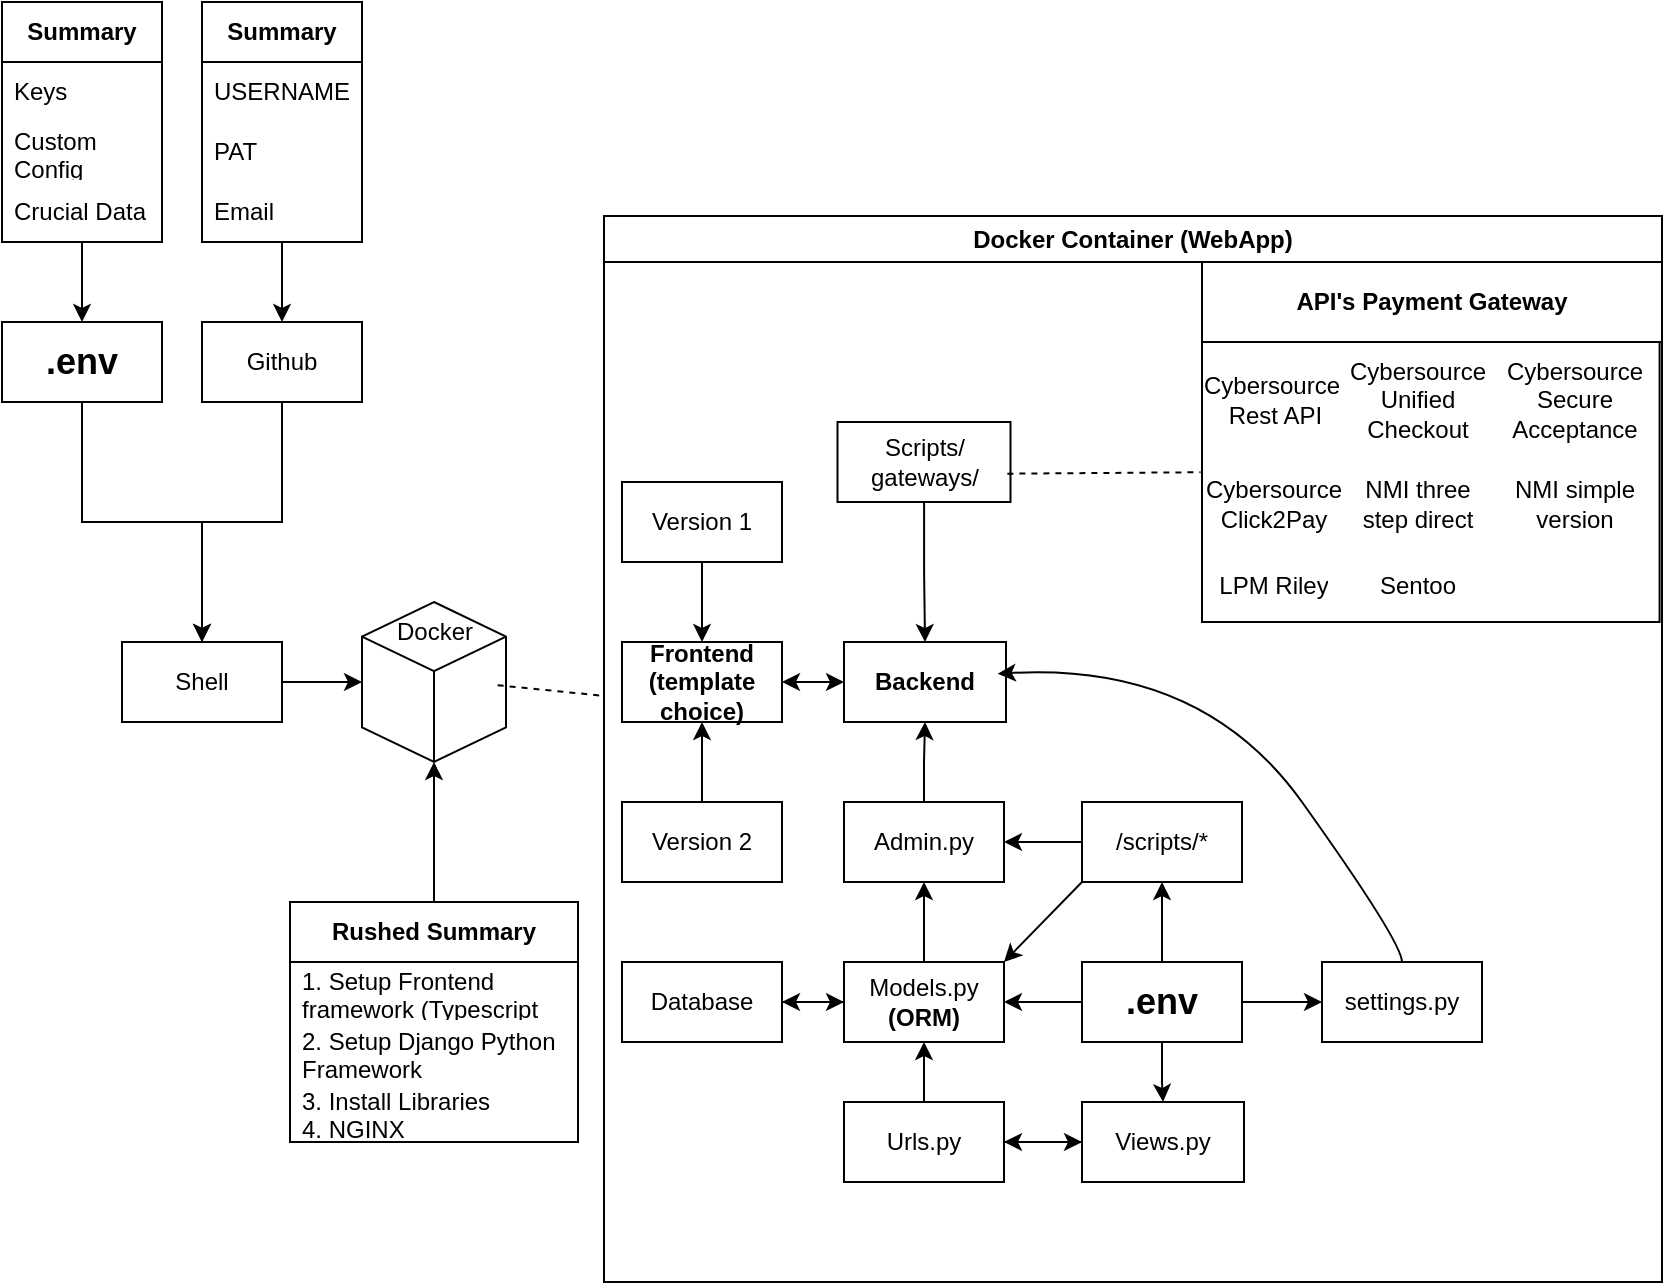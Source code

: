 <mxfile version="24.9.0">
  <diagram name="Page-1" id="5XQCCtlT2cZZVClSk08m">
    <mxGraphModel dx="995" dy="552" grid="1" gridSize="10" guides="1" tooltips="1" connect="1" arrows="1" fold="1" page="1" pageScale="1" pageWidth="850" pageHeight="1100" math="0" shadow="0">
      <root>
        <mxCell id="0" />
        <mxCell id="1" parent="0" />
        <mxCell id="FwX_ngY_f6qnITPpui5Y-27" style="edgeStyle=orthogonalEdgeStyle;rounded=0;orthogonalLoop=1;jettySize=auto;html=1;" edge="1" parent="1" source="FwX_ngY_f6qnITPpui5Y-18" target="FwX_ngY_f6qnITPpui5Y-19">
          <mxGeometry relative="1" as="geometry" />
        </mxCell>
        <mxCell id="FwX_ngY_f6qnITPpui5Y-18" value="&lt;div&gt;&lt;b&gt;&lt;font style=&quot;font-size: 18px;&quot;&gt;.env&lt;/font&gt;&lt;/b&gt;&lt;/div&gt;" style="rounded=0;whiteSpace=wrap;html=1;" vertex="1" parent="1">
          <mxGeometry x="20" y="160" width="80" height="40" as="geometry" />
        </mxCell>
        <mxCell id="FwX_ngY_f6qnITPpui5Y-21" style="edgeStyle=orthogonalEdgeStyle;rounded=0;orthogonalLoop=1;jettySize=auto;html=1;entryX=0;entryY=0.5;entryDx=0;entryDy=0;" edge="1" parent="1" source="FwX_ngY_f6qnITPpui5Y-19">
          <mxGeometry relative="1" as="geometry">
            <mxPoint x="200" y="340" as="targetPoint" />
          </mxGeometry>
        </mxCell>
        <mxCell id="FwX_ngY_f6qnITPpui5Y-19" value="Shell" style="rounded=0;whiteSpace=wrap;html=1;" vertex="1" parent="1">
          <mxGeometry x="80" y="320" width="80" height="40" as="geometry" />
        </mxCell>
        <mxCell id="FwX_ngY_f6qnITPpui5Y-28" style="edgeStyle=orthogonalEdgeStyle;rounded=0;orthogonalLoop=1;jettySize=auto;html=1;entryX=0.5;entryY=0;entryDx=0;entryDy=0;" edge="1" parent="1" source="FwX_ngY_f6qnITPpui5Y-20" target="FwX_ngY_f6qnITPpui5Y-19">
          <mxGeometry relative="1" as="geometry" />
        </mxCell>
        <mxCell id="FwX_ngY_f6qnITPpui5Y-20" value="&lt;div&gt;Github&lt;/div&gt;" style="rounded=0;whiteSpace=wrap;html=1;" vertex="1" parent="1">
          <mxGeometry x="120" y="160" width="80" height="40" as="geometry" />
        </mxCell>
        <mxCell id="FwX_ngY_f6qnITPpui5Y-29" value="&lt;div&gt;&lt;/div&gt;" style="html=1;whiteSpace=wrap;shape=isoCube2;backgroundOutline=1;isoAngle=15;" vertex="1" parent="1">
          <mxGeometry x="200" y="300" width="72" height="80" as="geometry" />
        </mxCell>
        <mxCell id="FwX_ngY_f6qnITPpui5Y-30" value="Docker" style="text;html=1;align=center;verticalAlign=middle;resizable=0;points=[];autosize=1;strokeColor=none;fillColor=none;" vertex="1" parent="1">
          <mxGeometry x="206" y="300" width="60" height="30" as="geometry" />
        </mxCell>
        <mxCell id="FwX_ngY_f6qnITPpui5Y-31" value="&lt;b&gt;Rushed Summary&lt;/b&gt;" style="swimlane;fontStyle=0;childLayout=stackLayout;horizontal=1;startSize=30;horizontalStack=0;resizeParent=1;resizeParentMax=0;resizeLast=0;collapsible=1;marginBottom=0;whiteSpace=wrap;html=1;" vertex="1" parent="1">
          <mxGeometry x="164" y="450" width="144" height="120" as="geometry" />
        </mxCell>
        <mxCell id="FwX_ngY_f6qnITPpui5Y-32" value="1. Setup Frontend framework (Typescript React Frontend)" style="text;strokeColor=none;fillColor=none;align=left;verticalAlign=middle;spacingLeft=4;spacingRight=4;overflow=hidden;points=[[0,0.5],[1,0.5]];portConstraint=eastwest;rotatable=0;whiteSpace=wrap;html=1;" vertex="1" parent="FwX_ngY_f6qnITPpui5Y-31">
          <mxGeometry y="30" width="144" height="30" as="geometry" />
        </mxCell>
        <mxCell id="FwX_ngY_f6qnITPpui5Y-33" value="2. Setup Django Python Framework" style="text;strokeColor=none;fillColor=none;align=left;verticalAlign=middle;spacingLeft=4;spacingRight=4;overflow=hidden;points=[[0,0.5],[1,0.5]];portConstraint=eastwest;rotatable=0;whiteSpace=wrap;html=1;" vertex="1" parent="FwX_ngY_f6qnITPpui5Y-31">
          <mxGeometry y="60" width="144" height="30" as="geometry" />
        </mxCell>
        <mxCell id="FwX_ngY_f6qnITPpui5Y-34" value="3. Install Libraries&lt;br&gt;4. NGINX" style="text;strokeColor=none;fillColor=none;align=left;verticalAlign=middle;spacingLeft=4;spacingRight=4;overflow=hidden;points=[[0,0.5],[1,0.5]];portConstraint=eastwest;rotatable=0;whiteSpace=wrap;html=1;" vertex="1" parent="FwX_ngY_f6qnITPpui5Y-31">
          <mxGeometry y="90" width="144" height="30" as="geometry" />
        </mxCell>
        <mxCell id="FwX_ngY_f6qnITPpui5Y-35" style="edgeStyle=orthogonalEdgeStyle;rounded=0;orthogonalLoop=1;jettySize=auto;html=1;entryX=0.5;entryY=1;entryDx=0;entryDy=0;entryPerimeter=0;" edge="1" parent="1" source="FwX_ngY_f6qnITPpui5Y-31" target="FwX_ngY_f6qnITPpui5Y-29">
          <mxGeometry relative="1" as="geometry" />
        </mxCell>
        <mxCell id="FwX_ngY_f6qnITPpui5Y-38" value="Docker Container (WebApp)" style="swimlane;whiteSpace=wrap;html=1;" vertex="1" parent="1">
          <mxGeometry x="321" y="107" width="529" height="533" as="geometry" />
        </mxCell>
        <mxCell id="FwX_ngY_f6qnITPpui5Y-85" style="edgeStyle=orthogonalEdgeStyle;rounded=0;orthogonalLoop=1;jettySize=auto;html=1;entryX=0.5;entryY=1;entryDx=0;entryDy=0;" edge="1" parent="FwX_ngY_f6qnITPpui5Y-38" source="FwX_ngY_f6qnITPpui5Y-2" target="FwX_ngY_f6qnITPpui5Y-4">
          <mxGeometry relative="1" as="geometry" />
        </mxCell>
        <mxCell id="FwX_ngY_f6qnITPpui5Y-2" value="&lt;div&gt;Version 2&lt;/div&gt;" style="rounded=0;whiteSpace=wrap;html=1;" vertex="1" parent="FwX_ngY_f6qnITPpui5Y-38">
          <mxGeometry x="9" y="293" width="80" height="40" as="geometry" />
        </mxCell>
        <mxCell id="FwX_ngY_f6qnITPpui5Y-4" value="&lt;div&gt;&lt;b&gt;Frontend&lt;br&gt;(template choice)&lt;/b&gt;&lt;/div&gt;" style="rounded=0;whiteSpace=wrap;html=1;" vertex="1" parent="FwX_ngY_f6qnITPpui5Y-38">
          <mxGeometry x="9" y="213" width="80" height="40" as="geometry" />
        </mxCell>
        <mxCell id="FwX_ngY_f6qnITPpui5Y-84" style="edgeStyle=orthogonalEdgeStyle;rounded=0;orthogonalLoop=1;jettySize=auto;html=1;" edge="1" parent="FwX_ngY_f6qnITPpui5Y-38" source="FwX_ngY_f6qnITPpui5Y-5" target="FwX_ngY_f6qnITPpui5Y-4">
          <mxGeometry relative="1" as="geometry" />
        </mxCell>
        <mxCell id="FwX_ngY_f6qnITPpui5Y-5" value="&lt;div&gt;Version 1&lt;/div&gt;" style="rounded=0;whiteSpace=wrap;html=1;" vertex="1" parent="FwX_ngY_f6qnITPpui5Y-38">
          <mxGeometry x="9" y="133" width="80" height="40" as="geometry" />
        </mxCell>
        <mxCell id="FwX_ngY_f6qnITPpui5Y-111" style="edgeStyle=orthogonalEdgeStyle;rounded=0;orthogonalLoop=1;jettySize=auto;html=1;entryX=0.5;entryY=1;entryDx=0;entryDy=0;" edge="1" parent="FwX_ngY_f6qnITPpui5Y-38" source="FwX_ngY_f6qnITPpui5Y-7" target="FwX_ngY_f6qnITPpui5Y-15">
          <mxGeometry relative="1" as="geometry" />
        </mxCell>
        <mxCell id="FwX_ngY_f6qnITPpui5Y-112" style="edgeStyle=orthogonalEdgeStyle;rounded=0;orthogonalLoop=1;jettySize=auto;html=1;" edge="1" parent="FwX_ngY_f6qnITPpui5Y-38" source="FwX_ngY_f6qnITPpui5Y-7" target="FwX_ngY_f6qnITPpui5Y-106">
          <mxGeometry relative="1" as="geometry" />
        </mxCell>
        <mxCell id="FwX_ngY_f6qnITPpui5Y-7" value="Urls.py" style="rounded=0;whiteSpace=wrap;html=1;" vertex="1" parent="FwX_ngY_f6qnITPpui5Y-38">
          <mxGeometry x="120" y="443" width="80" height="40" as="geometry" />
        </mxCell>
        <mxCell id="FwX_ngY_f6qnITPpui5Y-8" value="&lt;div&gt;&lt;b&gt;Backend&lt;/b&gt;&lt;/div&gt;" style="rounded=0;whiteSpace=wrap;html=1;" vertex="1" parent="FwX_ngY_f6qnITPpui5Y-38">
          <mxGeometry x="120" y="213" width="81" height="40" as="geometry" />
        </mxCell>
        <mxCell id="FwX_ngY_f6qnITPpui5Y-94" style="edgeStyle=orthogonalEdgeStyle;rounded=0;orthogonalLoop=1;jettySize=auto;html=1;" edge="1" parent="FwX_ngY_f6qnITPpui5Y-38" source="FwX_ngY_f6qnITPpui5Y-9" target="FwX_ngY_f6qnITPpui5Y-8">
          <mxGeometry relative="1" as="geometry" />
        </mxCell>
        <mxCell id="FwX_ngY_f6qnITPpui5Y-9" value="&lt;div&gt;Scripts/&lt;/div&gt;&lt;div&gt;gateways/&lt;/div&gt;" style="rounded=0;whiteSpace=wrap;html=1;" vertex="1" parent="FwX_ngY_f6qnITPpui5Y-38">
          <mxGeometry x="116.75" y="103" width="86.5" height="40" as="geometry" />
        </mxCell>
        <mxCell id="FwX_ngY_f6qnITPpui5Y-98" style="edgeStyle=orthogonalEdgeStyle;rounded=0;orthogonalLoop=1;jettySize=auto;html=1;entryX=0.5;entryY=1;entryDx=0;entryDy=0;" edge="1" parent="FwX_ngY_f6qnITPpui5Y-38" source="FwX_ngY_f6qnITPpui5Y-15" target="FwX_ngY_f6qnITPpui5Y-97">
          <mxGeometry relative="1" as="geometry" />
        </mxCell>
        <mxCell id="FwX_ngY_f6qnITPpui5Y-104" style="edgeStyle=orthogonalEdgeStyle;rounded=0;orthogonalLoop=1;jettySize=auto;html=1;entryX=1;entryY=0.5;entryDx=0;entryDy=0;" edge="1" parent="FwX_ngY_f6qnITPpui5Y-38" source="FwX_ngY_f6qnITPpui5Y-15" target="FwX_ngY_f6qnITPpui5Y-17">
          <mxGeometry relative="1" as="geometry" />
        </mxCell>
        <mxCell id="FwX_ngY_f6qnITPpui5Y-15" value="&lt;div&gt;Models.py&lt;br&gt;&lt;b&gt;(ORM)&lt;/b&gt;&lt;br&gt;&lt;/div&gt;" style="rounded=0;whiteSpace=wrap;html=1;" vertex="1" parent="FwX_ngY_f6qnITPpui5Y-38">
          <mxGeometry x="120" y="373" width="80" height="40" as="geometry" />
        </mxCell>
        <mxCell id="FwX_ngY_f6qnITPpui5Y-77" value="" style="group" vertex="1" connectable="0" parent="FwX_ngY_f6qnITPpui5Y-38">
          <mxGeometry x="299" y="23" width="230" height="190" as="geometry" />
        </mxCell>
        <mxCell id="FwX_ngY_f6qnITPpui5Y-12" value="&lt;div&gt;&lt;b&gt;API&#39;s Payment Gateway&lt;/b&gt;&lt;/div&gt;" style="rounded=0;whiteSpace=wrap;html=1;" vertex="1" parent="FwX_ngY_f6qnITPpui5Y-77">
          <mxGeometry width="230.0" height="40" as="geometry" />
        </mxCell>
        <mxCell id="FwX_ngY_f6qnITPpui5Y-64" value="" style="shape=table;html=1;whiteSpace=wrap;startSize=0;container=1;collapsible=0;childLayout=tableLayout;columnLines=0;rowLines=0;fontSize=16;strokeColor=default;" vertex="1" parent="FwX_ngY_f6qnITPpui5Y-77">
          <mxGeometry y="40" width="228.796" height="140" as="geometry" />
        </mxCell>
        <mxCell id="FwX_ngY_f6qnITPpui5Y-65" value="" style="shape=tableRow;horizontal=0;startSize=0;swimlaneHead=0;swimlaneBody=0;top=0;left=0;bottom=0;right=0;collapsible=0;dropTarget=0;fillColor=none;points=[[0,0.5],[1,0.5]];portConstraint=eastwest;fontSize=16;strokeColor=inherit;" vertex="1" parent="FwX_ngY_f6qnITPpui5Y-64">
          <mxGeometry width="228.796" height="58" as="geometry" />
        </mxCell>
        <mxCell id="FwX_ngY_f6qnITPpui5Y-66" value="Cybersource&amp;nbsp;&lt;div&gt;Rest API&lt;/div&gt;" style="shape=partialRectangle;html=1;whiteSpace=wrap;connectable=0;fillColor=none;top=0;left=0;bottom=0;right=0;overflow=hidden;fontSize=12;strokeColor=inherit;" vertex="1" parent="FwX_ngY_f6qnITPpui5Y-65">
          <mxGeometry width="72" height="58" as="geometry">
            <mxRectangle width="72" height="58" as="alternateBounds" />
          </mxGeometry>
        </mxCell>
        <mxCell id="FwX_ngY_f6qnITPpui5Y-67" value="Cybersource Unified Checkout" style="shape=partialRectangle;html=1;whiteSpace=wrap;connectable=0;fillColor=none;top=0;left=0;bottom=0;right=0;overflow=hidden;fontSize=12;strokeColor=inherit;" vertex="1" parent="FwX_ngY_f6qnITPpui5Y-65">
          <mxGeometry x="72" width="72" height="58" as="geometry">
            <mxRectangle width="72" height="58" as="alternateBounds" />
          </mxGeometry>
        </mxCell>
        <mxCell id="FwX_ngY_f6qnITPpui5Y-68" value="Cybersource Secure Acceptance" style="shape=partialRectangle;html=1;whiteSpace=wrap;connectable=0;fillColor=none;top=0;left=0;bottom=0;right=0;overflow=hidden;fontSize=12;strokeColor=inherit;" vertex="1" parent="FwX_ngY_f6qnITPpui5Y-65">
          <mxGeometry x="144" width="85" height="58" as="geometry">
            <mxRectangle width="85" height="58" as="alternateBounds" />
          </mxGeometry>
        </mxCell>
        <mxCell id="FwX_ngY_f6qnITPpui5Y-69" value="" style="shape=tableRow;horizontal=0;startSize=0;swimlaneHead=0;swimlaneBody=0;top=0;left=0;bottom=0;right=0;collapsible=0;dropTarget=0;fillColor=none;points=[[0,0.5],[1,0.5]];portConstraint=eastwest;fontSize=16;strokeColor=inherit;" vertex="1" parent="FwX_ngY_f6qnITPpui5Y-64">
          <mxGeometry y="58" width="228.796" height="46" as="geometry" />
        </mxCell>
        <mxCell id="FwX_ngY_f6qnITPpui5Y-70" value="Cybersource Click2Pay" style="shape=partialRectangle;html=1;whiteSpace=wrap;connectable=0;fillColor=none;top=0;left=0;bottom=0;right=0;overflow=hidden;fontSize=12;strokeColor=inherit;" vertex="1" parent="FwX_ngY_f6qnITPpui5Y-69">
          <mxGeometry width="72" height="46" as="geometry">
            <mxRectangle width="72" height="46" as="alternateBounds" />
          </mxGeometry>
        </mxCell>
        <mxCell id="FwX_ngY_f6qnITPpui5Y-71" value="NMI three step direct" style="shape=partialRectangle;html=1;whiteSpace=wrap;connectable=0;fillColor=none;top=0;left=0;bottom=0;right=0;overflow=hidden;fontSize=12;strokeColor=inherit;" vertex="1" parent="FwX_ngY_f6qnITPpui5Y-69">
          <mxGeometry x="72" width="72" height="46" as="geometry">
            <mxRectangle width="72" height="46" as="alternateBounds" />
          </mxGeometry>
        </mxCell>
        <mxCell id="FwX_ngY_f6qnITPpui5Y-72" value="NMI simple version" style="shape=partialRectangle;html=1;whiteSpace=wrap;connectable=0;fillColor=none;top=0;left=0;bottom=0;right=0;overflow=hidden;fontSize=12;strokeColor=inherit;" vertex="1" parent="FwX_ngY_f6qnITPpui5Y-69">
          <mxGeometry x="144" width="85" height="46" as="geometry">
            <mxRectangle width="85" height="46" as="alternateBounds" />
          </mxGeometry>
        </mxCell>
        <mxCell id="FwX_ngY_f6qnITPpui5Y-73" value="" style="shape=tableRow;horizontal=0;startSize=0;swimlaneHead=0;swimlaneBody=0;top=0;left=0;bottom=0;right=0;collapsible=0;dropTarget=0;fillColor=none;points=[[0,0.5],[1,0.5]];portConstraint=eastwest;fontSize=16;strokeColor=inherit;" vertex="1" parent="FwX_ngY_f6qnITPpui5Y-64">
          <mxGeometry y="104" width="228.796" height="36" as="geometry" />
        </mxCell>
        <mxCell id="FwX_ngY_f6qnITPpui5Y-74" value="LPM Riley" style="shape=partialRectangle;html=1;whiteSpace=wrap;connectable=0;fillColor=none;top=0;left=0;bottom=0;right=0;overflow=hidden;fontSize=12;strokeColor=inherit;" vertex="1" parent="FwX_ngY_f6qnITPpui5Y-73">
          <mxGeometry width="72" height="36" as="geometry">
            <mxRectangle width="72" height="36" as="alternateBounds" />
          </mxGeometry>
        </mxCell>
        <mxCell id="FwX_ngY_f6qnITPpui5Y-75" value="Sentoo" style="shape=partialRectangle;html=1;whiteSpace=wrap;connectable=0;fillColor=none;top=0;left=0;bottom=0;right=0;overflow=hidden;fontSize=12;strokeColor=inherit;" vertex="1" parent="FwX_ngY_f6qnITPpui5Y-73">
          <mxGeometry x="72" width="72" height="36" as="geometry">
            <mxRectangle width="72" height="36" as="alternateBounds" />
          </mxGeometry>
        </mxCell>
        <mxCell id="FwX_ngY_f6qnITPpui5Y-76" value="" style="shape=partialRectangle;html=1;whiteSpace=wrap;connectable=0;fillColor=none;top=0;left=0;bottom=0;right=0;overflow=hidden;fontSize=12;strokeColor=inherit;" vertex="1" parent="FwX_ngY_f6qnITPpui5Y-73">
          <mxGeometry x="144" width="85" height="36" as="geometry">
            <mxRectangle width="85" height="36" as="alternateBounds" />
          </mxGeometry>
        </mxCell>
        <mxCell id="FwX_ngY_f6qnITPpui5Y-103" style="edgeStyle=orthogonalEdgeStyle;rounded=0;orthogonalLoop=1;jettySize=auto;html=1;entryX=0;entryY=0.5;entryDx=0;entryDy=0;" edge="1" parent="FwX_ngY_f6qnITPpui5Y-38" source="FwX_ngY_f6qnITPpui5Y-17" target="FwX_ngY_f6qnITPpui5Y-15">
          <mxGeometry relative="1" as="geometry" />
        </mxCell>
        <mxCell id="FwX_ngY_f6qnITPpui5Y-17" value="Database" style="rounded=0;whiteSpace=wrap;html=1;" vertex="1" parent="FwX_ngY_f6qnITPpui5Y-38">
          <mxGeometry x="9" y="373" width="80" height="40" as="geometry" />
        </mxCell>
        <mxCell id="FwX_ngY_f6qnITPpui5Y-83" value="" style="endArrow=none;dashed=1;html=1;rounded=0;exitX=0.982;exitY=0.646;exitDx=0;exitDy=0;exitPerimeter=0;entryX=-0.003;entryY=0.155;entryDx=0;entryDy=0;entryPerimeter=0;" edge="1" parent="FwX_ngY_f6qnITPpui5Y-38" source="FwX_ngY_f6qnITPpui5Y-9" target="FwX_ngY_f6qnITPpui5Y-69">
          <mxGeometry width="50" height="50" relative="1" as="geometry">
            <mxPoint x="239" y="173" as="sourcePoint" />
            <mxPoint x="289" y="123" as="targetPoint" />
          </mxGeometry>
        </mxCell>
        <mxCell id="FwX_ngY_f6qnITPpui5Y-110" style="edgeStyle=orthogonalEdgeStyle;rounded=0;orthogonalLoop=1;jettySize=auto;html=1;entryX=0.5;entryY=1;entryDx=0;entryDy=0;" edge="1" parent="FwX_ngY_f6qnITPpui5Y-38" source="FwX_ngY_f6qnITPpui5Y-97" target="FwX_ngY_f6qnITPpui5Y-8">
          <mxGeometry relative="1" as="geometry" />
        </mxCell>
        <mxCell id="FwX_ngY_f6qnITPpui5Y-97" value="&lt;div&gt;Admin.py&lt;/div&gt;" style="rounded=0;whiteSpace=wrap;html=1;" vertex="1" parent="FwX_ngY_f6qnITPpui5Y-38">
          <mxGeometry x="120" y="293" width="80" height="40" as="geometry" />
        </mxCell>
        <mxCell id="FwX_ngY_f6qnITPpui5Y-114" style="edgeStyle=orthogonalEdgeStyle;rounded=0;orthogonalLoop=1;jettySize=auto;html=1;entryX=1;entryY=0.5;entryDx=0;entryDy=0;" edge="1" parent="FwX_ngY_f6qnITPpui5Y-38" source="FwX_ngY_f6qnITPpui5Y-101" target="FwX_ngY_f6qnITPpui5Y-15">
          <mxGeometry relative="1" as="geometry" />
        </mxCell>
        <mxCell id="FwX_ngY_f6qnITPpui5Y-115" style="edgeStyle=orthogonalEdgeStyle;rounded=0;orthogonalLoop=1;jettySize=auto;html=1;entryX=0.5;entryY=0;entryDx=0;entryDy=0;" edge="1" parent="FwX_ngY_f6qnITPpui5Y-38" source="FwX_ngY_f6qnITPpui5Y-101" target="FwX_ngY_f6qnITPpui5Y-106">
          <mxGeometry relative="1" as="geometry" />
        </mxCell>
        <mxCell id="FwX_ngY_f6qnITPpui5Y-116" value="" style="edgeStyle=orthogonalEdgeStyle;rounded=0;orthogonalLoop=1;jettySize=auto;html=1;" edge="1" parent="FwX_ngY_f6qnITPpui5Y-38" source="FwX_ngY_f6qnITPpui5Y-101" target="FwX_ngY_f6qnITPpui5Y-108">
          <mxGeometry relative="1" as="geometry" />
        </mxCell>
        <mxCell id="FwX_ngY_f6qnITPpui5Y-120" value="" style="edgeStyle=orthogonalEdgeStyle;rounded=0;orthogonalLoop=1;jettySize=auto;html=1;" edge="1" parent="FwX_ngY_f6qnITPpui5Y-38" source="FwX_ngY_f6qnITPpui5Y-101" target="FwX_ngY_f6qnITPpui5Y-107">
          <mxGeometry relative="1" as="geometry" />
        </mxCell>
        <mxCell id="FwX_ngY_f6qnITPpui5Y-101" value="&lt;div&gt;&lt;b&gt;&lt;font style=&quot;font-size: 18px;&quot;&gt;.env&lt;/font&gt;&lt;/b&gt;&lt;/div&gt;" style="rounded=0;whiteSpace=wrap;html=1;" vertex="1" parent="FwX_ngY_f6qnITPpui5Y-38">
          <mxGeometry x="239" y="373" width="80" height="40" as="geometry" />
        </mxCell>
        <mxCell id="FwX_ngY_f6qnITPpui5Y-113" style="edgeStyle=orthogonalEdgeStyle;rounded=0;orthogonalLoop=1;jettySize=auto;html=1;entryX=1;entryY=0.5;entryDx=0;entryDy=0;" edge="1" parent="FwX_ngY_f6qnITPpui5Y-38" source="FwX_ngY_f6qnITPpui5Y-106" target="FwX_ngY_f6qnITPpui5Y-7">
          <mxGeometry relative="1" as="geometry" />
        </mxCell>
        <mxCell id="FwX_ngY_f6qnITPpui5Y-106" value="&lt;div&gt;Views.py&lt;/div&gt;" style="rounded=0;whiteSpace=wrap;html=1;" vertex="1" parent="FwX_ngY_f6qnITPpui5Y-38">
          <mxGeometry x="239" y="443" width="81" height="40" as="geometry" />
        </mxCell>
        <mxCell id="FwX_ngY_f6qnITPpui5Y-107" value="&lt;div&gt;settings.py&lt;/div&gt;" style="rounded=0;whiteSpace=wrap;html=1;" vertex="1" parent="FwX_ngY_f6qnITPpui5Y-38">
          <mxGeometry x="359" y="373" width="80" height="40" as="geometry" />
        </mxCell>
        <mxCell id="FwX_ngY_f6qnITPpui5Y-117" value="" style="edgeStyle=orthogonalEdgeStyle;rounded=0;orthogonalLoop=1;jettySize=auto;html=1;" edge="1" parent="FwX_ngY_f6qnITPpui5Y-38" source="FwX_ngY_f6qnITPpui5Y-108" target="FwX_ngY_f6qnITPpui5Y-97">
          <mxGeometry relative="1" as="geometry" />
        </mxCell>
        <mxCell id="FwX_ngY_f6qnITPpui5Y-108" value="&lt;div&gt;/scripts/*&lt;/div&gt;" style="rounded=0;whiteSpace=wrap;html=1;" vertex="1" parent="FwX_ngY_f6qnITPpui5Y-38">
          <mxGeometry x="239" y="293" width="80" height="40" as="geometry" />
        </mxCell>
        <mxCell id="FwX_ngY_f6qnITPpui5Y-119" value="" style="endArrow=classic;html=1;rounded=0;exitX=0;exitY=1;exitDx=0;exitDy=0;entryX=1;entryY=0;entryDx=0;entryDy=0;" edge="1" parent="FwX_ngY_f6qnITPpui5Y-38" source="FwX_ngY_f6qnITPpui5Y-108" target="FwX_ngY_f6qnITPpui5Y-15">
          <mxGeometry width="50" height="50" relative="1" as="geometry">
            <mxPoint x="229" y="373" as="sourcePoint" />
            <mxPoint x="279" y="323" as="targetPoint" />
          </mxGeometry>
        </mxCell>
        <mxCell id="FwX_ngY_f6qnITPpui5Y-124" value="" style="curved=1;endArrow=classic;html=1;rounded=0;exitX=0.5;exitY=0;exitDx=0;exitDy=0;entryX=0.949;entryY=0.396;entryDx=0;entryDy=0;entryPerimeter=0;" edge="1" parent="FwX_ngY_f6qnITPpui5Y-38" source="FwX_ngY_f6qnITPpui5Y-107" target="FwX_ngY_f6qnITPpui5Y-8">
          <mxGeometry width="50" height="50" relative="1" as="geometry">
            <mxPoint x="389" y="353" as="sourcePoint" />
            <mxPoint x="439" y="303" as="targetPoint" />
            <Array as="points">
              <mxPoint x="399" y="363" />
              <mxPoint x="299" y="223" />
            </Array>
          </mxGeometry>
        </mxCell>
        <mxCell id="FwX_ngY_f6qnITPpui5Y-43" value="" style="endArrow=none;dashed=1;html=1;rounded=0;exitX=0.942;exitY=0.52;exitDx=0;exitDy=0;exitPerimeter=0;" edge="1" parent="1" source="FwX_ngY_f6qnITPpui5Y-29" target="FwX_ngY_f6qnITPpui5Y-38">
          <mxGeometry width="50" height="50" relative="1" as="geometry">
            <mxPoint x="270" y="350" as="sourcePoint" />
            <mxPoint x="330" y="340" as="targetPoint" />
          </mxGeometry>
        </mxCell>
        <mxCell id="FwX_ngY_f6qnITPpui5Y-48" style="edgeStyle=orthogonalEdgeStyle;rounded=0;orthogonalLoop=1;jettySize=auto;html=1;entryX=0.5;entryY=0;entryDx=0;entryDy=0;" edge="1" parent="1" source="FwX_ngY_f6qnITPpui5Y-44" target="FwX_ngY_f6qnITPpui5Y-20">
          <mxGeometry relative="1" as="geometry" />
        </mxCell>
        <mxCell id="FwX_ngY_f6qnITPpui5Y-44" value="&lt;b&gt;Summary&lt;/b&gt;" style="swimlane;fontStyle=0;childLayout=stackLayout;horizontal=1;startSize=30;horizontalStack=0;resizeParent=1;resizeParentMax=0;resizeLast=0;collapsible=1;marginBottom=0;whiteSpace=wrap;html=1;" vertex="1" parent="1">
          <mxGeometry x="120" width="80" height="120" as="geometry" />
        </mxCell>
        <mxCell id="FwX_ngY_f6qnITPpui5Y-45" value="USERNAME" style="text;strokeColor=none;fillColor=none;align=left;verticalAlign=middle;spacingLeft=4;spacingRight=4;overflow=hidden;points=[[0,0.5],[1,0.5]];portConstraint=eastwest;rotatable=0;whiteSpace=wrap;html=1;" vertex="1" parent="FwX_ngY_f6qnITPpui5Y-44">
          <mxGeometry y="30" width="80" height="30" as="geometry" />
        </mxCell>
        <mxCell id="FwX_ngY_f6qnITPpui5Y-46" value="PAT" style="text;strokeColor=none;fillColor=none;align=left;verticalAlign=middle;spacingLeft=4;spacingRight=4;overflow=hidden;points=[[0,0.5],[1,0.5]];portConstraint=eastwest;rotatable=0;whiteSpace=wrap;html=1;" vertex="1" parent="FwX_ngY_f6qnITPpui5Y-44">
          <mxGeometry y="60" width="80" height="30" as="geometry" />
        </mxCell>
        <mxCell id="FwX_ngY_f6qnITPpui5Y-47" value="Email" style="text;strokeColor=none;fillColor=none;align=left;verticalAlign=middle;spacingLeft=4;spacingRight=4;overflow=hidden;points=[[0,0.5],[1,0.5]];portConstraint=eastwest;rotatable=0;whiteSpace=wrap;html=1;" vertex="1" parent="FwX_ngY_f6qnITPpui5Y-44">
          <mxGeometry y="90" width="80" height="30" as="geometry" />
        </mxCell>
        <mxCell id="FwX_ngY_f6qnITPpui5Y-53" style="edgeStyle=orthogonalEdgeStyle;rounded=0;orthogonalLoop=1;jettySize=auto;html=1;entryX=0.5;entryY=0;entryDx=0;entryDy=0;" edge="1" parent="1" source="FwX_ngY_f6qnITPpui5Y-49" target="FwX_ngY_f6qnITPpui5Y-18">
          <mxGeometry relative="1" as="geometry" />
        </mxCell>
        <mxCell id="FwX_ngY_f6qnITPpui5Y-49" value="&lt;b&gt;Summary&lt;/b&gt;" style="swimlane;fontStyle=0;childLayout=stackLayout;horizontal=1;startSize=30;horizontalStack=0;resizeParent=1;resizeParentMax=0;resizeLast=0;collapsible=1;marginBottom=0;whiteSpace=wrap;html=1;" vertex="1" parent="1">
          <mxGeometry x="20" width="80" height="120" as="geometry" />
        </mxCell>
        <mxCell id="FwX_ngY_f6qnITPpui5Y-50" value="Keys" style="text;strokeColor=none;fillColor=none;align=left;verticalAlign=middle;spacingLeft=4;spacingRight=4;overflow=hidden;points=[[0,0.5],[1,0.5]];portConstraint=eastwest;rotatable=0;whiteSpace=wrap;html=1;" vertex="1" parent="FwX_ngY_f6qnITPpui5Y-49">
          <mxGeometry y="30" width="80" height="30" as="geometry" />
        </mxCell>
        <mxCell id="FwX_ngY_f6qnITPpui5Y-51" value="Custom Config" style="text;strokeColor=none;fillColor=none;align=left;verticalAlign=middle;spacingLeft=4;spacingRight=4;overflow=hidden;points=[[0,0.5],[1,0.5]];portConstraint=eastwest;rotatable=0;whiteSpace=wrap;html=1;" vertex="1" parent="FwX_ngY_f6qnITPpui5Y-49">
          <mxGeometry y="60" width="80" height="30" as="geometry" />
        </mxCell>
        <mxCell id="FwX_ngY_f6qnITPpui5Y-52" value="Crucial Data" style="text;strokeColor=none;fillColor=none;align=left;verticalAlign=middle;spacingLeft=4;spacingRight=4;overflow=hidden;points=[[0,0.5],[1,0.5]];portConstraint=eastwest;rotatable=0;whiteSpace=wrap;html=1;" vertex="1" parent="FwX_ngY_f6qnITPpui5Y-49">
          <mxGeometry y="90" width="80" height="30" as="geometry" />
        </mxCell>
        <mxCell id="FwX_ngY_f6qnITPpui5Y-87" value="" style="endArrow=classic;startArrow=classic;html=1;rounded=0;entryX=0;entryY=0.5;entryDx=0;entryDy=0;" edge="1" parent="1" target="FwX_ngY_f6qnITPpui5Y-8">
          <mxGeometry width="50" height="50" relative="1" as="geometry">
            <mxPoint x="410" y="340" as="sourcePoint" />
            <mxPoint x="420" y="300" as="targetPoint" />
            <Array as="points">
              <mxPoint x="410" y="340" />
            </Array>
          </mxGeometry>
        </mxCell>
      </root>
    </mxGraphModel>
  </diagram>
</mxfile>
